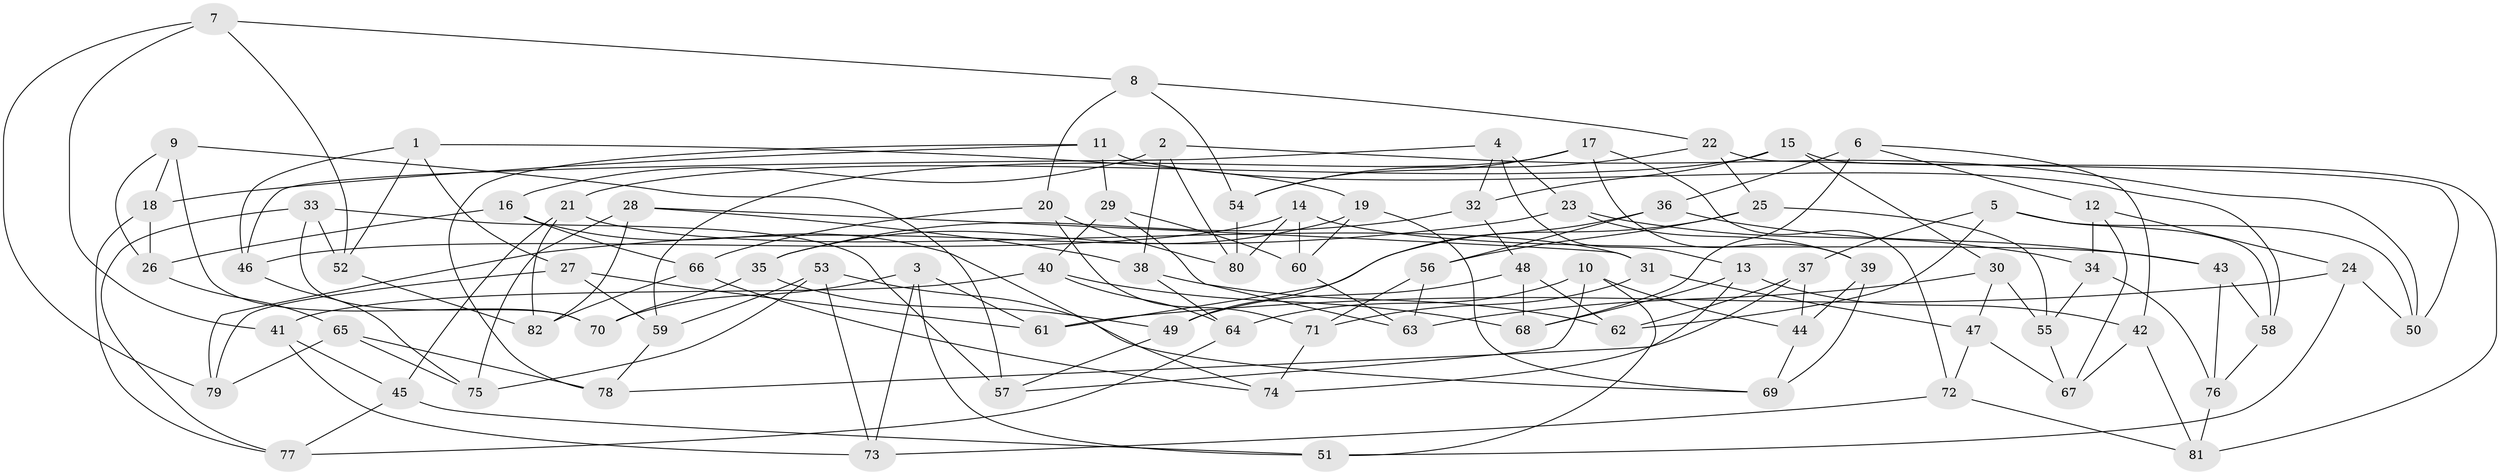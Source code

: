 // Generated by graph-tools (version 1.1) at 2025/16/03/09/25 04:16:24]
// undirected, 82 vertices, 164 edges
graph export_dot {
graph [start="1"]
  node [color=gray90,style=filled];
  1;
  2;
  3;
  4;
  5;
  6;
  7;
  8;
  9;
  10;
  11;
  12;
  13;
  14;
  15;
  16;
  17;
  18;
  19;
  20;
  21;
  22;
  23;
  24;
  25;
  26;
  27;
  28;
  29;
  30;
  31;
  32;
  33;
  34;
  35;
  36;
  37;
  38;
  39;
  40;
  41;
  42;
  43;
  44;
  45;
  46;
  47;
  48;
  49;
  50;
  51;
  52;
  53;
  54;
  55;
  56;
  57;
  58;
  59;
  60;
  61;
  62;
  63;
  64;
  65;
  66;
  67;
  68;
  69;
  70;
  71;
  72;
  73;
  74;
  75;
  76;
  77;
  78;
  79;
  80;
  81;
  82;
  1 -- 19;
  1 -- 52;
  1 -- 46;
  1 -- 27;
  2 -- 80;
  2 -- 16;
  2 -- 38;
  2 -- 50;
  3 -- 61;
  3 -- 73;
  3 -- 70;
  3 -- 51;
  4 -- 32;
  4 -- 46;
  4 -- 23;
  4 -- 13;
  5 -- 50;
  5 -- 58;
  5 -- 37;
  5 -- 62;
  6 -- 36;
  6 -- 68;
  6 -- 42;
  6 -- 12;
  7 -- 79;
  7 -- 52;
  7 -- 41;
  7 -- 8;
  8 -- 54;
  8 -- 20;
  8 -- 22;
  9 -- 26;
  9 -- 57;
  9 -- 70;
  9 -- 18;
  10 -- 51;
  10 -- 44;
  10 -- 57;
  10 -- 64;
  11 -- 18;
  11 -- 29;
  11 -- 78;
  11 -- 58;
  12 -- 67;
  12 -- 34;
  12 -- 24;
  13 -- 68;
  13 -- 74;
  13 -- 42;
  14 -- 80;
  14 -- 46;
  14 -- 60;
  14 -- 43;
  15 -- 21;
  15 -- 81;
  15 -- 30;
  15 -- 32;
  16 -- 26;
  16 -- 66;
  16 -- 74;
  17 -- 39;
  17 -- 72;
  17 -- 54;
  17 -- 59;
  18 -- 77;
  18 -- 26;
  19 -- 60;
  19 -- 69;
  19 -- 35;
  20 -- 66;
  20 -- 71;
  20 -- 80;
  21 -- 82;
  21 -- 31;
  21 -- 45;
  22 -- 50;
  22 -- 54;
  22 -- 25;
  23 -- 79;
  23 -- 34;
  23 -- 39;
  24 -- 51;
  24 -- 61;
  24 -- 50;
  25 -- 56;
  25 -- 55;
  25 -- 61;
  26 -- 65;
  27 -- 79;
  27 -- 59;
  27 -- 61;
  28 -- 31;
  28 -- 82;
  28 -- 38;
  28 -- 75;
  29 -- 40;
  29 -- 63;
  29 -- 60;
  30 -- 63;
  30 -- 47;
  30 -- 55;
  31 -- 47;
  31 -- 71;
  32 -- 48;
  32 -- 35;
  33 -- 52;
  33 -- 57;
  33 -- 77;
  33 -- 70;
  34 -- 76;
  34 -- 55;
  35 -- 70;
  35 -- 49;
  36 -- 43;
  36 -- 56;
  36 -- 49;
  37 -- 44;
  37 -- 62;
  37 -- 78;
  38 -- 64;
  38 -- 62;
  39 -- 69;
  39 -- 44;
  40 -- 41;
  40 -- 68;
  40 -- 64;
  41 -- 73;
  41 -- 45;
  42 -- 67;
  42 -- 81;
  43 -- 76;
  43 -- 58;
  44 -- 69;
  45 -- 77;
  45 -- 51;
  46 -- 75;
  47 -- 72;
  47 -- 67;
  48 -- 68;
  48 -- 49;
  48 -- 62;
  49 -- 57;
  52 -- 82;
  53 -- 73;
  53 -- 69;
  53 -- 59;
  53 -- 75;
  54 -- 80;
  55 -- 67;
  56 -- 63;
  56 -- 71;
  58 -- 76;
  59 -- 78;
  60 -- 63;
  64 -- 77;
  65 -- 78;
  65 -- 79;
  65 -- 75;
  66 -- 74;
  66 -- 82;
  71 -- 74;
  72 -- 81;
  72 -- 73;
  76 -- 81;
}
